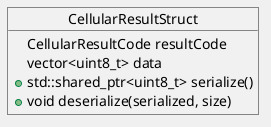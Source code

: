 @startuml
skinparam BackgroundColor F0F0F0
object CellularResultStruct {
  CellularResultCode resultCode
  vector<uint8_t> data

  +std::shared_ptr<uint8_t> serialize()
  +void deserialize(serialized, size)
}
@enduml
